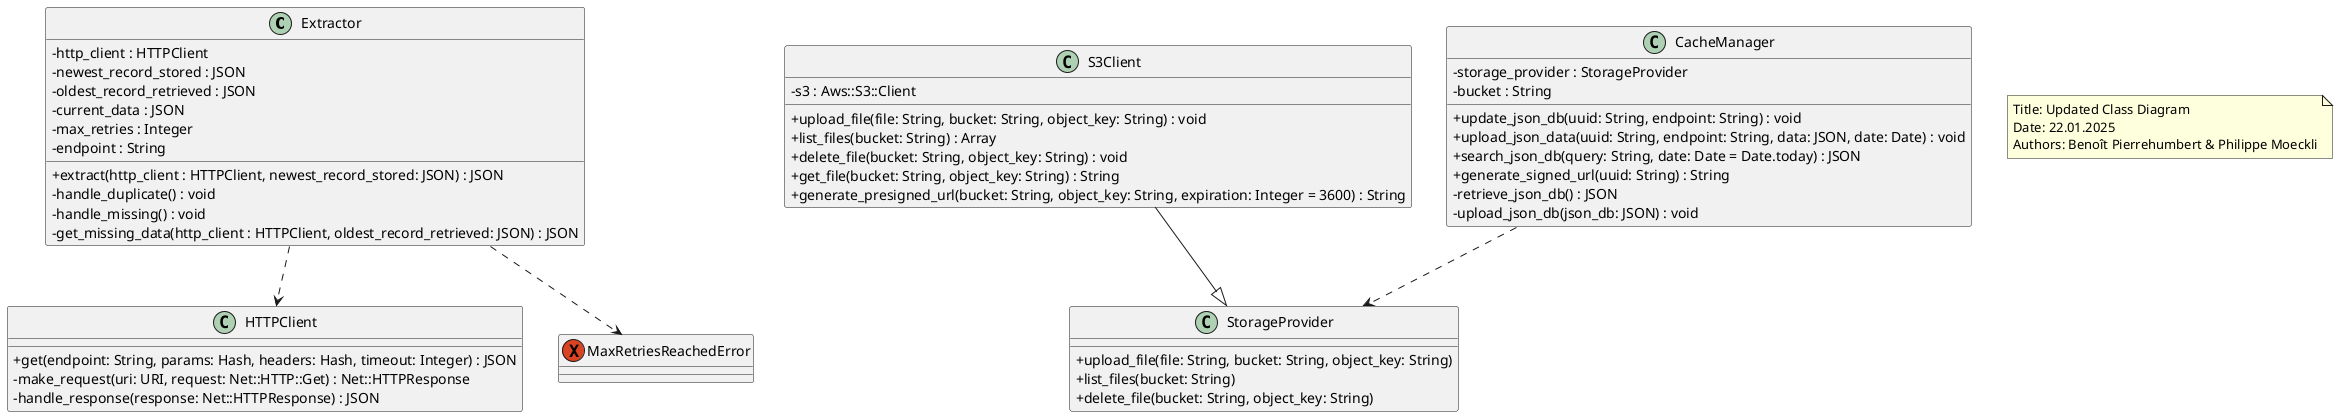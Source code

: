@startuml

skinparam classAttributeIconSize 0

class Extractor {
  - http_client : HTTPClient
  - newest_record_stored : JSON
  - oldest_record_retrieved : JSON
  - current_data : JSON
  - max_retries : Integer
  - endpoint : String
  + extract(http_client : HTTPClient, newest_record_stored: JSON) : JSON
  - handle_duplicate() : void
  - handle_missing() : void
  - get_missing_data(http_client : HTTPClient, oldest_record_retrieved: JSON) : JSON
}

class HTTPClient {
  + get(endpoint: String, params: Hash, headers: Hash, timeout: Integer) : JSON
  - make_request(uri: URI, request: Net::HTTP::Get) : Net::HTTPResponse
  - handle_response(response: Net::HTTPResponse) : JSON
}

class S3Client {
  - s3 : Aws::S3::Client
  + upload_file(file: String, bucket: String, object_key: String) : void
  + list_files(bucket: String) : Array
  + delete_file(bucket: String, object_key: String) : void
  + get_file(bucket: String, object_key: String) : String
  + generate_presigned_url(bucket: String, object_key: String, expiration: Integer = 3600) : String
}

class StorageProvider {
  + upload_file(file: String, bucket: String, object_key: String)
  + list_files(bucket: String)
  + delete_file(bucket: String, object_key: String)
}

class CacheManager {
  - storage_provider : StorageProvider
  - bucket : String
  + update_json_db(uuid: String, endpoint: String) : void
  + upload_json_data(uuid: String, endpoint: String, data: JSON, date: Date) : void
  + search_json_db(query: String, date: Date = Date.today) : JSON
  + generate_signed_url(uuid: String) : String
  - retrieve_json_db() : JSON
  - upload_json_db(json_db: JSON) : void
}

Exception MaxRetriesReachedError {}

Extractor ..> HTTPClient
Extractor ..> MaxRetriesReachedError

S3Client --|> StorageProvider
CacheManager ..> StorageProvider

note as N1
  Title: Updated Class Diagram
  Date: 22.01.2025
  Authors: Benoît Pierrehumbert & Philippe Moeckli
end note

@enduml
